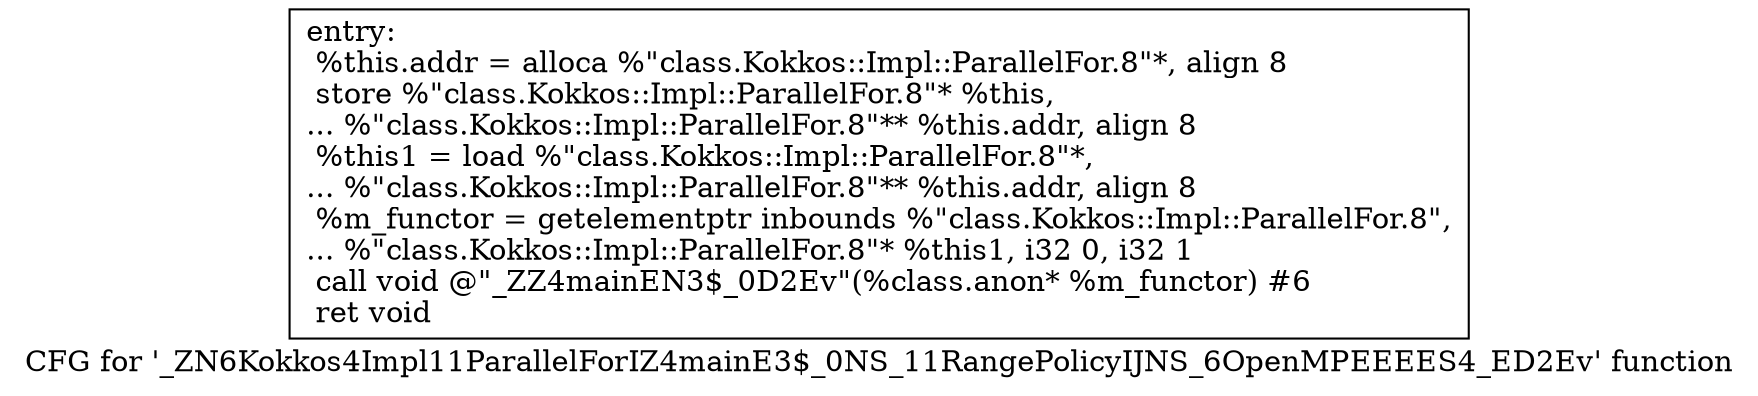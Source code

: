 digraph "CFG for '_ZN6Kokkos4Impl11ParallelForIZ4mainE3$_0NS_11RangePolicyIJNS_6OpenMPEEEES4_ED2Ev' function" {
	label="CFG for '_ZN6Kokkos4Impl11ParallelForIZ4mainE3$_0NS_11RangePolicyIJNS_6OpenMPEEEES4_ED2Ev' function";

	Node0x5e99ef0 [shape=record,label="{entry:\l  %this.addr = alloca %\"class.Kokkos::Impl::ParallelFor.8\"*, align 8\l  store %\"class.Kokkos::Impl::ParallelFor.8\"* %this,\l... %\"class.Kokkos::Impl::ParallelFor.8\"** %this.addr, align 8\l  %this1 = load %\"class.Kokkos::Impl::ParallelFor.8\"*,\l... %\"class.Kokkos::Impl::ParallelFor.8\"** %this.addr, align 8\l  %m_functor = getelementptr inbounds %\"class.Kokkos::Impl::ParallelFor.8\",\l... %\"class.Kokkos::Impl::ParallelFor.8\"* %this1, i32 0, i32 1\l  call void @\"_ZZ4mainEN3$_0D2Ev\"(%class.anon* %m_functor) #6\l  ret void\l}"];
}
